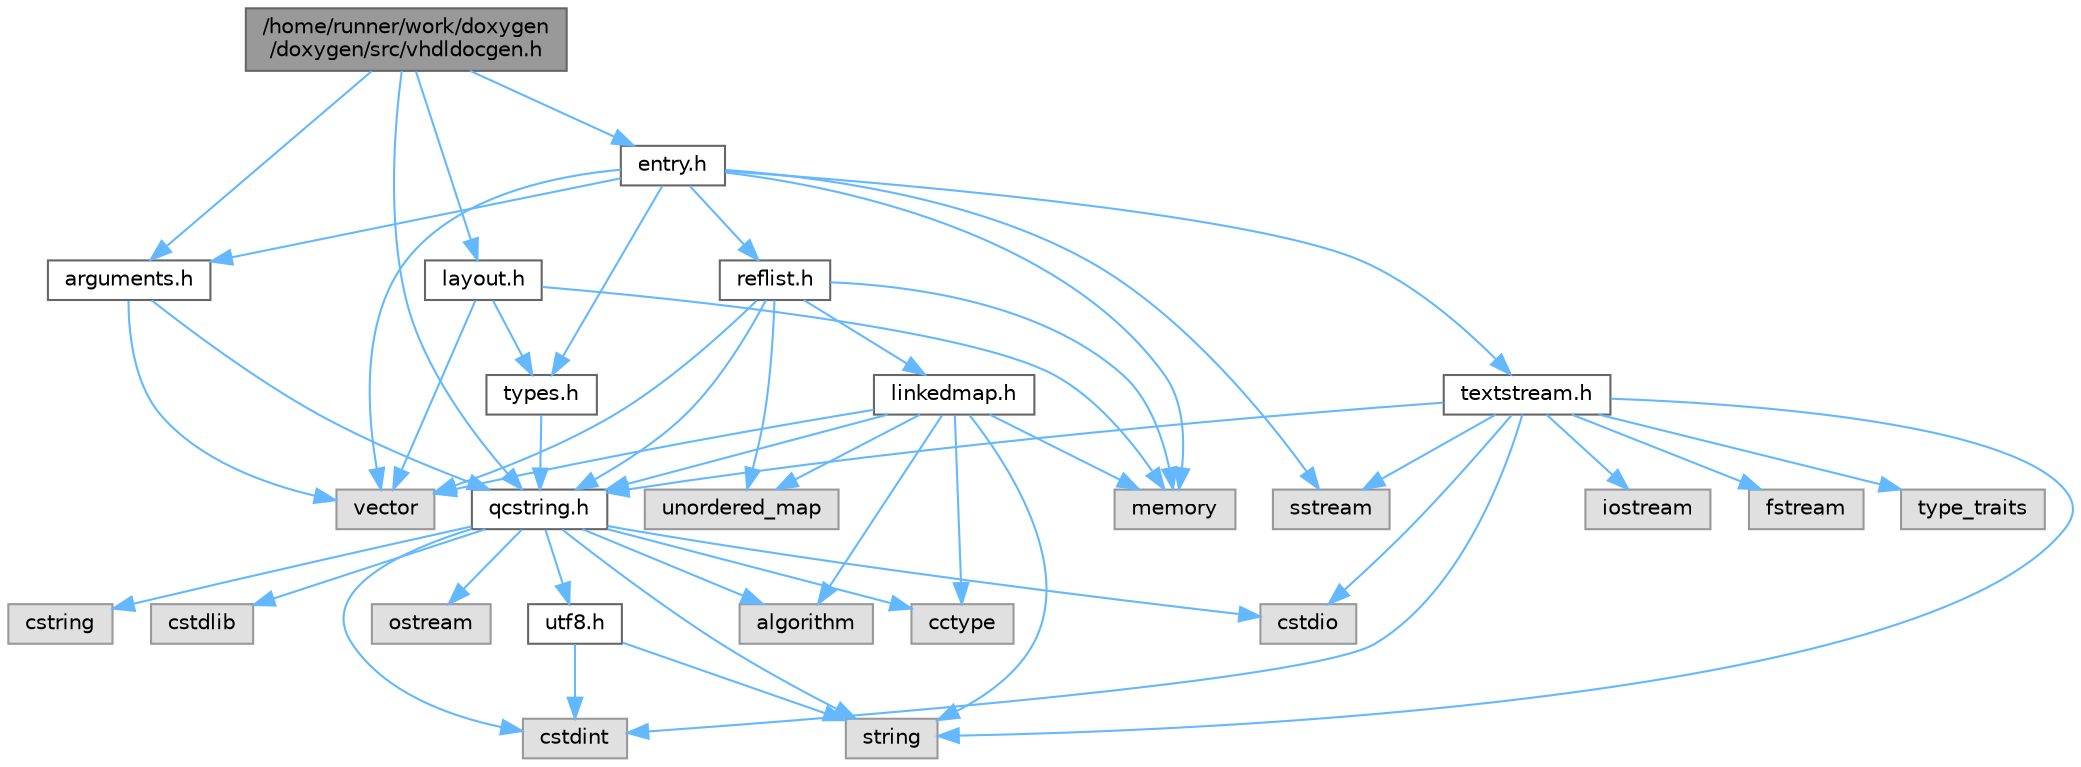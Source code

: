 digraph "/home/runner/work/doxygen/doxygen/src/vhdldocgen.h"
{
 // INTERACTIVE_SVG=YES
 // LATEX_PDF_SIZE
  bgcolor="transparent";
  edge [fontname=Helvetica,fontsize=10,labelfontname=Helvetica,labelfontsize=10];
  node [fontname=Helvetica,fontsize=10,shape=box,height=0.2,width=0.4];
  Node1 [id="Node000001",label="/home/runner/work/doxygen\l/doxygen/src/vhdldocgen.h",height=0.2,width=0.4,color="gray40", fillcolor="grey60", style="filled", fontcolor="black"];
  Node1 -> Node2 [id="edge1_Node000001_Node000002",color="steelblue1",style="solid"];
  Node2 [id="Node000002",label="qcstring.h",height=0.2,width=0.4,color="grey40", fillcolor="white", style="filled",URL="$d7/d5c/qcstring_8h.html",tooltip=" "];
  Node2 -> Node3 [id="edge2_Node000002_Node000003",color="steelblue1",style="solid"];
  Node3 [id="Node000003",label="string",height=0.2,width=0.4,color="grey60", fillcolor="#E0E0E0", style="filled"];
  Node2 -> Node4 [id="edge3_Node000002_Node000004",color="steelblue1",style="solid"];
  Node4 [id="Node000004",label="algorithm",height=0.2,width=0.4,color="grey60", fillcolor="#E0E0E0", style="filled"];
  Node2 -> Node5 [id="edge4_Node000002_Node000005",color="steelblue1",style="solid"];
  Node5 [id="Node000005",label="cctype",height=0.2,width=0.4,color="grey60", fillcolor="#E0E0E0", style="filled"];
  Node2 -> Node6 [id="edge5_Node000002_Node000006",color="steelblue1",style="solid"];
  Node6 [id="Node000006",label="cstring",height=0.2,width=0.4,color="grey60", fillcolor="#E0E0E0", style="filled"];
  Node2 -> Node7 [id="edge6_Node000002_Node000007",color="steelblue1",style="solid"];
  Node7 [id="Node000007",label="cstdio",height=0.2,width=0.4,color="grey60", fillcolor="#E0E0E0", style="filled"];
  Node2 -> Node8 [id="edge7_Node000002_Node000008",color="steelblue1",style="solid"];
  Node8 [id="Node000008",label="cstdlib",height=0.2,width=0.4,color="grey60", fillcolor="#E0E0E0", style="filled"];
  Node2 -> Node9 [id="edge8_Node000002_Node000009",color="steelblue1",style="solid"];
  Node9 [id="Node000009",label="cstdint",height=0.2,width=0.4,color="grey60", fillcolor="#E0E0E0", style="filled"];
  Node2 -> Node10 [id="edge9_Node000002_Node000010",color="steelblue1",style="solid"];
  Node10 [id="Node000010",label="ostream",height=0.2,width=0.4,color="grey60", fillcolor="#E0E0E0", style="filled"];
  Node2 -> Node11 [id="edge10_Node000002_Node000011",color="steelblue1",style="solid"];
  Node11 [id="Node000011",label="utf8.h",height=0.2,width=0.4,color="grey40", fillcolor="white", style="filled",URL="$db/d7c/utf8_8h.html",tooltip="Various UTF8 related helper functions."];
  Node11 -> Node9 [id="edge11_Node000011_Node000009",color="steelblue1",style="solid"];
  Node11 -> Node3 [id="edge12_Node000011_Node000003",color="steelblue1",style="solid"];
  Node1 -> Node12 [id="edge13_Node000001_Node000012",color="steelblue1",style="solid"];
  Node12 [id="Node000012",label="layout.h",height=0.2,width=0.4,color="grey40", fillcolor="white", style="filled",URL="$db/d51/layout_8h.html",tooltip=" "];
  Node12 -> Node13 [id="edge14_Node000012_Node000013",color="steelblue1",style="solid"];
  Node13 [id="Node000013",label="memory",height=0.2,width=0.4,color="grey60", fillcolor="#E0E0E0", style="filled"];
  Node12 -> Node14 [id="edge15_Node000012_Node000014",color="steelblue1",style="solid"];
  Node14 [id="Node000014",label="vector",height=0.2,width=0.4,color="grey60", fillcolor="#E0E0E0", style="filled"];
  Node12 -> Node15 [id="edge16_Node000012_Node000015",color="steelblue1",style="solid"];
  Node15 [id="Node000015",label="types.h",height=0.2,width=0.4,color="grey40", fillcolor="white", style="filled",URL="$d9/d49/types_8h.html",tooltip="This file contains a number of basic enums and types."];
  Node15 -> Node2 [id="edge17_Node000015_Node000002",color="steelblue1",style="solid"];
  Node1 -> Node16 [id="edge18_Node000001_Node000016",color="steelblue1",style="solid"];
  Node16 [id="Node000016",label="arguments.h",height=0.2,width=0.4,color="grey40", fillcolor="white", style="filled",URL="$df/d9b/arguments_8h.html",tooltip=" "];
  Node16 -> Node14 [id="edge19_Node000016_Node000014",color="steelblue1",style="solid"];
  Node16 -> Node2 [id="edge20_Node000016_Node000002",color="steelblue1",style="solid"];
  Node1 -> Node17 [id="edge21_Node000001_Node000017",color="steelblue1",style="solid"];
  Node17 [id="Node000017",label="entry.h",height=0.2,width=0.4,color="grey40", fillcolor="white", style="filled",URL="$d1/dc6/entry_8h.html",tooltip=" "];
  Node17 -> Node14 [id="edge22_Node000017_Node000014",color="steelblue1",style="solid"];
  Node17 -> Node13 [id="edge23_Node000017_Node000013",color="steelblue1",style="solid"];
  Node17 -> Node18 [id="edge24_Node000017_Node000018",color="steelblue1",style="solid"];
  Node18 [id="Node000018",label="sstream",height=0.2,width=0.4,color="grey60", fillcolor="#E0E0E0", style="filled"];
  Node17 -> Node15 [id="edge25_Node000017_Node000015",color="steelblue1",style="solid"];
  Node17 -> Node16 [id="edge26_Node000017_Node000016",color="steelblue1",style="solid"];
  Node17 -> Node19 [id="edge27_Node000017_Node000019",color="steelblue1",style="solid"];
  Node19 [id="Node000019",label="reflist.h",height=0.2,width=0.4,color="grey40", fillcolor="white", style="filled",URL="$d1/d02/reflist_8h.html",tooltip=" "];
  Node19 -> Node14 [id="edge28_Node000019_Node000014",color="steelblue1",style="solid"];
  Node19 -> Node20 [id="edge29_Node000019_Node000020",color="steelblue1",style="solid"];
  Node20 [id="Node000020",label="unordered_map",height=0.2,width=0.4,color="grey60", fillcolor="#E0E0E0", style="filled"];
  Node19 -> Node13 [id="edge30_Node000019_Node000013",color="steelblue1",style="solid"];
  Node19 -> Node2 [id="edge31_Node000019_Node000002",color="steelblue1",style="solid"];
  Node19 -> Node21 [id="edge32_Node000019_Node000021",color="steelblue1",style="solid"];
  Node21 [id="Node000021",label="linkedmap.h",height=0.2,width=0.4,color="grey40", fillcolor="white", style="filled",URL="$da/de1/linkedmap_8h.html",tooltip=" "];
  Node21 -> Node20 [id="edge33_Node000021_Node000020",color="steelblue1",style="solid"];
  Node21 -> Node14 [id="edge34_Node000021_Node000014",color="steelblue1",style="solid"];
  Node21 -> Node13 [id="edge35_Node000021_Node000013",color="steelblue1",style="solid"];
  Node21 -> Node3 [id="edge36_Node000021_Node000003",color="steelblue1",style="solid"];
  Node21 -> Node4 [id="edge37_Node000021_Node000004",color="steelblue1",style="solid"];
  Node21 -> Node5 [id="edge38_Node000021_Node000005",color="steelblue1",style="solid"];
  Node21 -> Node2 [id="edge39_Node000021_Node000002",color="steelblue1",style="solid"];
  Node17 -> Node22 [id="edge40_Node000017_Node000022",color="steelblue1",style="solid"];
  Node22 [id="Node000022",label="textstream.h",height=0.2,width=0.4,color="grey40", fillcolor="white", style="filled",URL="$d4/d7d/textstream_8h.html",tooltip=" "];
  Node22 -> Node3 [id="edge41_Node000022_Node000003",color="steelblue1",style="solid"];
  Node22 -> Node23 [id="edge42_Node000022_Node000023",color="steelblue1",style="solid"];
  Node23 [id="Node000023",label="iostream",height=0.2,width=0.4,color="grey60", fillcolor="#E0E0E0", style="filled"];
  Node22 -> Node18 [id="edge43_Node000022_Node000018",color="steelblue1",style="solid"];
  Node22 -> Node9 [id="edge44_Node000022_Node000009",color="steelblue1",style="solid"];
  Node22 -> Node7 [id="edge45_Node000022_Node000007",color="steelblue1",style="solid"];
  Node22 -> Node24 [id="edge46_Node000022_Node000024",color="steelblue1",style="solid"];
  Node24 [id="Node000024",label="fstream",height=0.2,width=0.4,color="grey60", fillcolor="#E0E0E0", style="filled"];
  Node22 -> Node25 [id="edge47_Node000022_Node000025",color="steelblue1",style="solid"];
  Node25 [id="Node000025",label="type_traits",height=0.2,width=0.4,color="grey60", fillcolor="#E0E0E0", style="filled"];
  Node22 -> Node2 [id="edge48_Node000022_Node000002",color="steelblue1",style="solid"];
}
